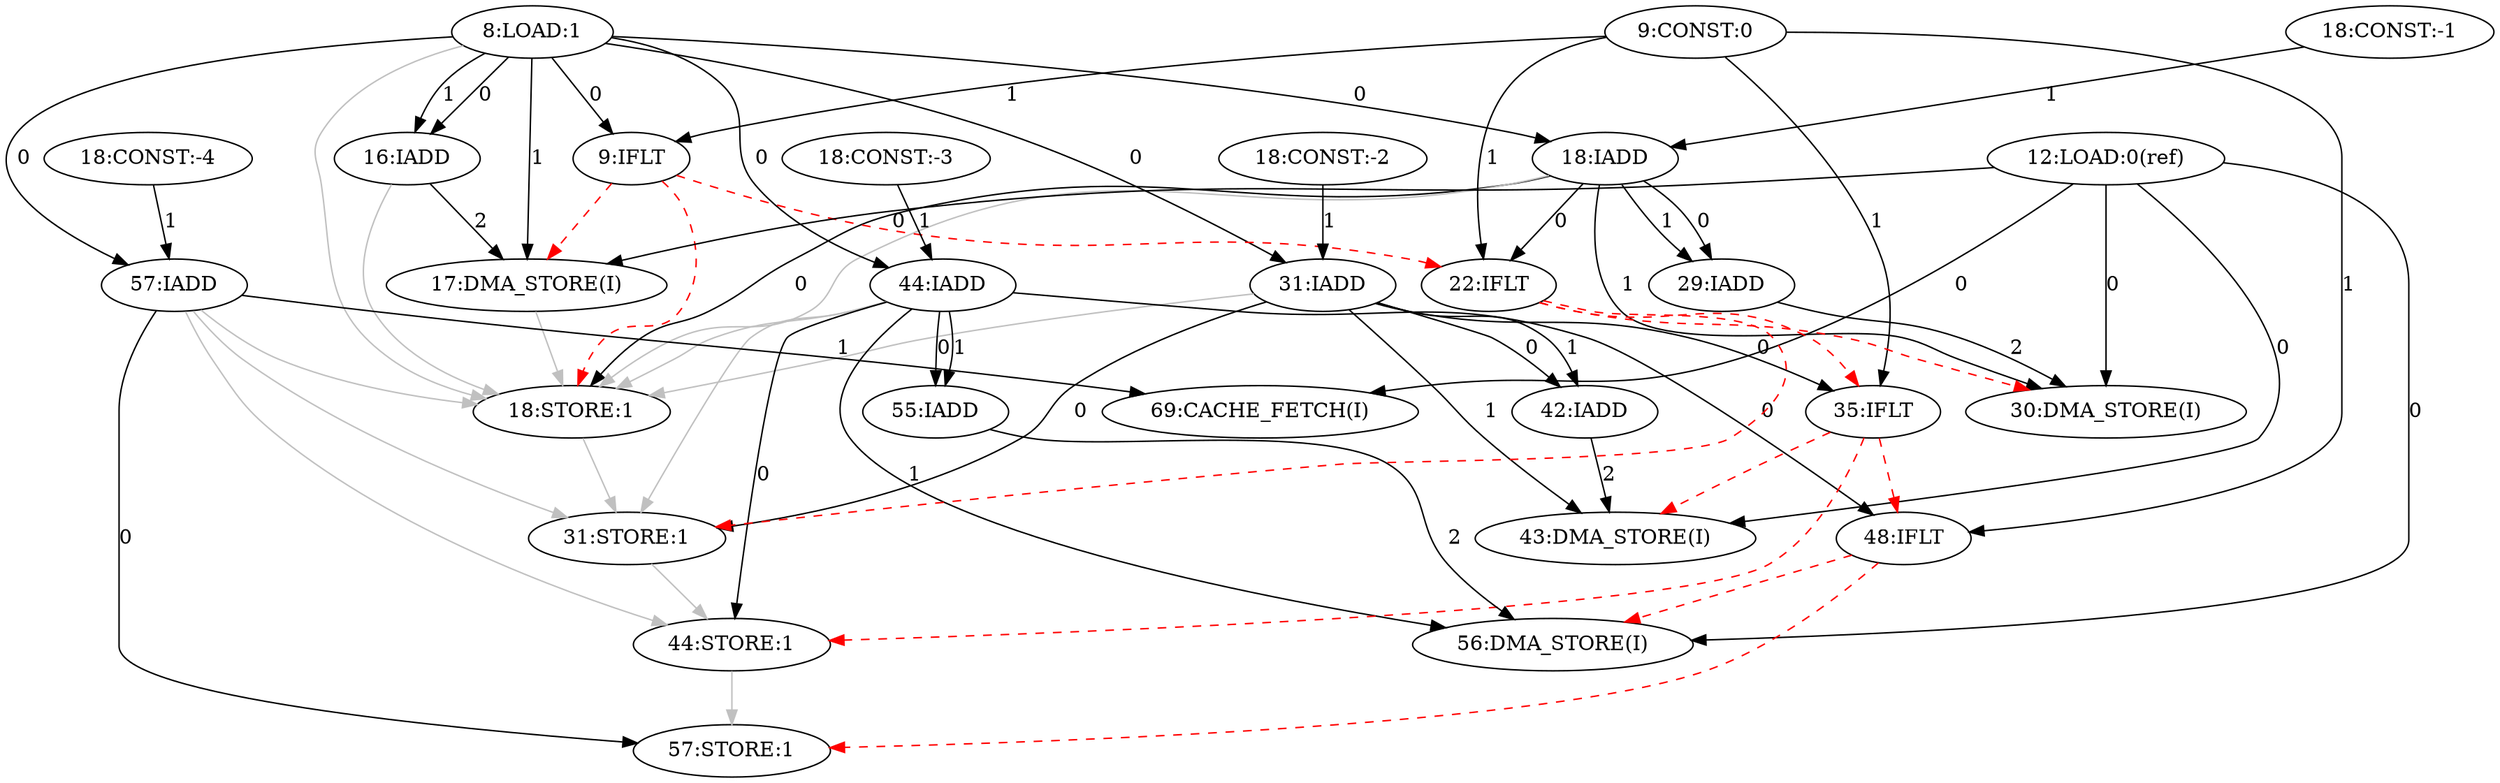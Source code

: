 digraph depgraph {
"18:IADD" -> "18:STORE:1"[label=0];
"8:LOAD:1" -> "18:STORE:1"[color=gray];
"9:IFLT" -> "18:STORE:1"[color=red,style=dashed];
"16:IADD" -> "18:STORE:1"[color=gray];
"17:DMA_STORE(I)" -> "18:STORE:1"[color=gray];
"18:IADD" -> "18:STORE:1"[color=gray];
"31:IADD" -> "18:STORE:1"[color=gray];
"44:IADD" -> "18:STORE:1"[color=gray];
"57:IADD" -> "18:STORE:1"[color=gray];
"8:LOAD:1" -> "9:IFLT"[label=0];
"9:CONST:0" -> "9:IFLT"[label=1];
"8:LOAD:1" -> "16:IADD"[label=0];
"8:LOAD:1" -> "16:IADD"[label=1];
"12:LOAD:0(ref)" -> "17:DMA_STORE(I)"[label=0];
"8:LOAD:1" -> "17:DMA_STORE(I)"[label=1];
"16:IADD" -> "17:DMA_STORE(I)"[label=2];
"9:IFLT" -> "17:DMA_STORE(I)"[color=red,style=dashed];
"8:LOAD:1" -> "18:IADD"[label=0];
"18:CONST:-1" -> "18:IADD"[label=1];
"8:LOAD:1" -> "31:IADD"[label=0];
"18:CONST:-2" -> "31:IADD"[label=1];
"8:LOAD:1" -> "44:IADD"[label=0];
"18:CONST:-3" -> "44:IADD"[label=1];
"8:LOAD:1" -> "57:IADD"[label=0];
"18:CONST:-4" -> "57:IADD"[label=1];
"18:IADD" -> "22:IFLT"[label=0];
"9:CONST:0" -> "22:IFLT"[label=1];
"9:IFLT" -> "22:IFLT"[color=red,style=dashed];
"12:LOAD:0(ref)" -> "30:DMA_STORE(I)"[label=0];
"18:IADD" -> "30:DMA_STORE(I)"[label=1];
"29:IADD" -> "30:DMA_STORE(I)"[label=2];
"22:IFLT" -> "30:DMA_STORE(I)"[color=red,style=dashed];
"12:LOAD:0(ref)" -> "43:DMA_STORE(I)"[label=0];
"31:IADD" -> "43:DMA_STORE(I)"[label=1];
"42:IADD" -> "43:DMA_STORE(I)"[label=2];
"35:IFLT" -> "43:DMA_STORE(I)"[color=red,style=dashed];
"12:LOAD:0(ref)" -> "56:DMA_STORE(I)"[label=0];
"44:IADD" -> "56:DMA_STORE(I)"[label=1];
"55:IADD" -> "56:DMA_STORE(I)"[label=2];
"48:IFLT" -> "56:DMA_STORE(I)"[color=red,style=dashed];
"12:LOAD:0(ref)" -> "69:CACHE_FETCH(I)"[label=0];
"57:IADD" -> "69:CACHE_FETCH(I)"[label=1];
"18:IADD" -> "29:IADD"[label=0];
"18:IADD" -> "29:IADD"[label=1];
"31:IADD" -> "31:STORE:1"[label=0];
"18:STORE:1" -> "31:STORE:1"[color=gray];
"22:IFLT" -> "31:STORE:1"[color=red,style=dashed];
"44:IADD" -> "31:STORE:1"[color=gray];
"57:IADD" -> "31:STORE:1"[color=gray];
"31:IADD" -> "35:IFLT"[label=0];
"9:CONST:0" -> "35:IFLT"[label=1];
"22:IFLT" -> "35:IFLT"[color=red,style=dashed];
"31:IADD" -> "42:IADD"[label=0];
"31:IADD" -> "42:IADD"[label=1];
"44:IADD" -> "44:STORE:1"[label=0];
"31:STORE:1" -> "44:STORE:1"[color=gray];
"35:IFLT" -> "44:STORE:1"[color=red,style=dashed];
"57:IADD" -> "44:STORE:1"[color=gray];
"44:IADD" -> "48:IFLT"[label=0];
"9:CONST:0" -> "48:IFLT"[label=1];
"35:IFLT" -> "48:IFLT"[color=red,style=dashed];
"44:IADD" -> "55:IADD"[label=0];
"44:IADD" -> "55:IADD"[label=1];
"57:IADD" -> "57:STORE:1"[label=0];
"44:STORE:1" -> "57:STORE:1"[color=gray];
"48:IFLT" -> "57:STORE:1"[color=red,style=dashed];
}